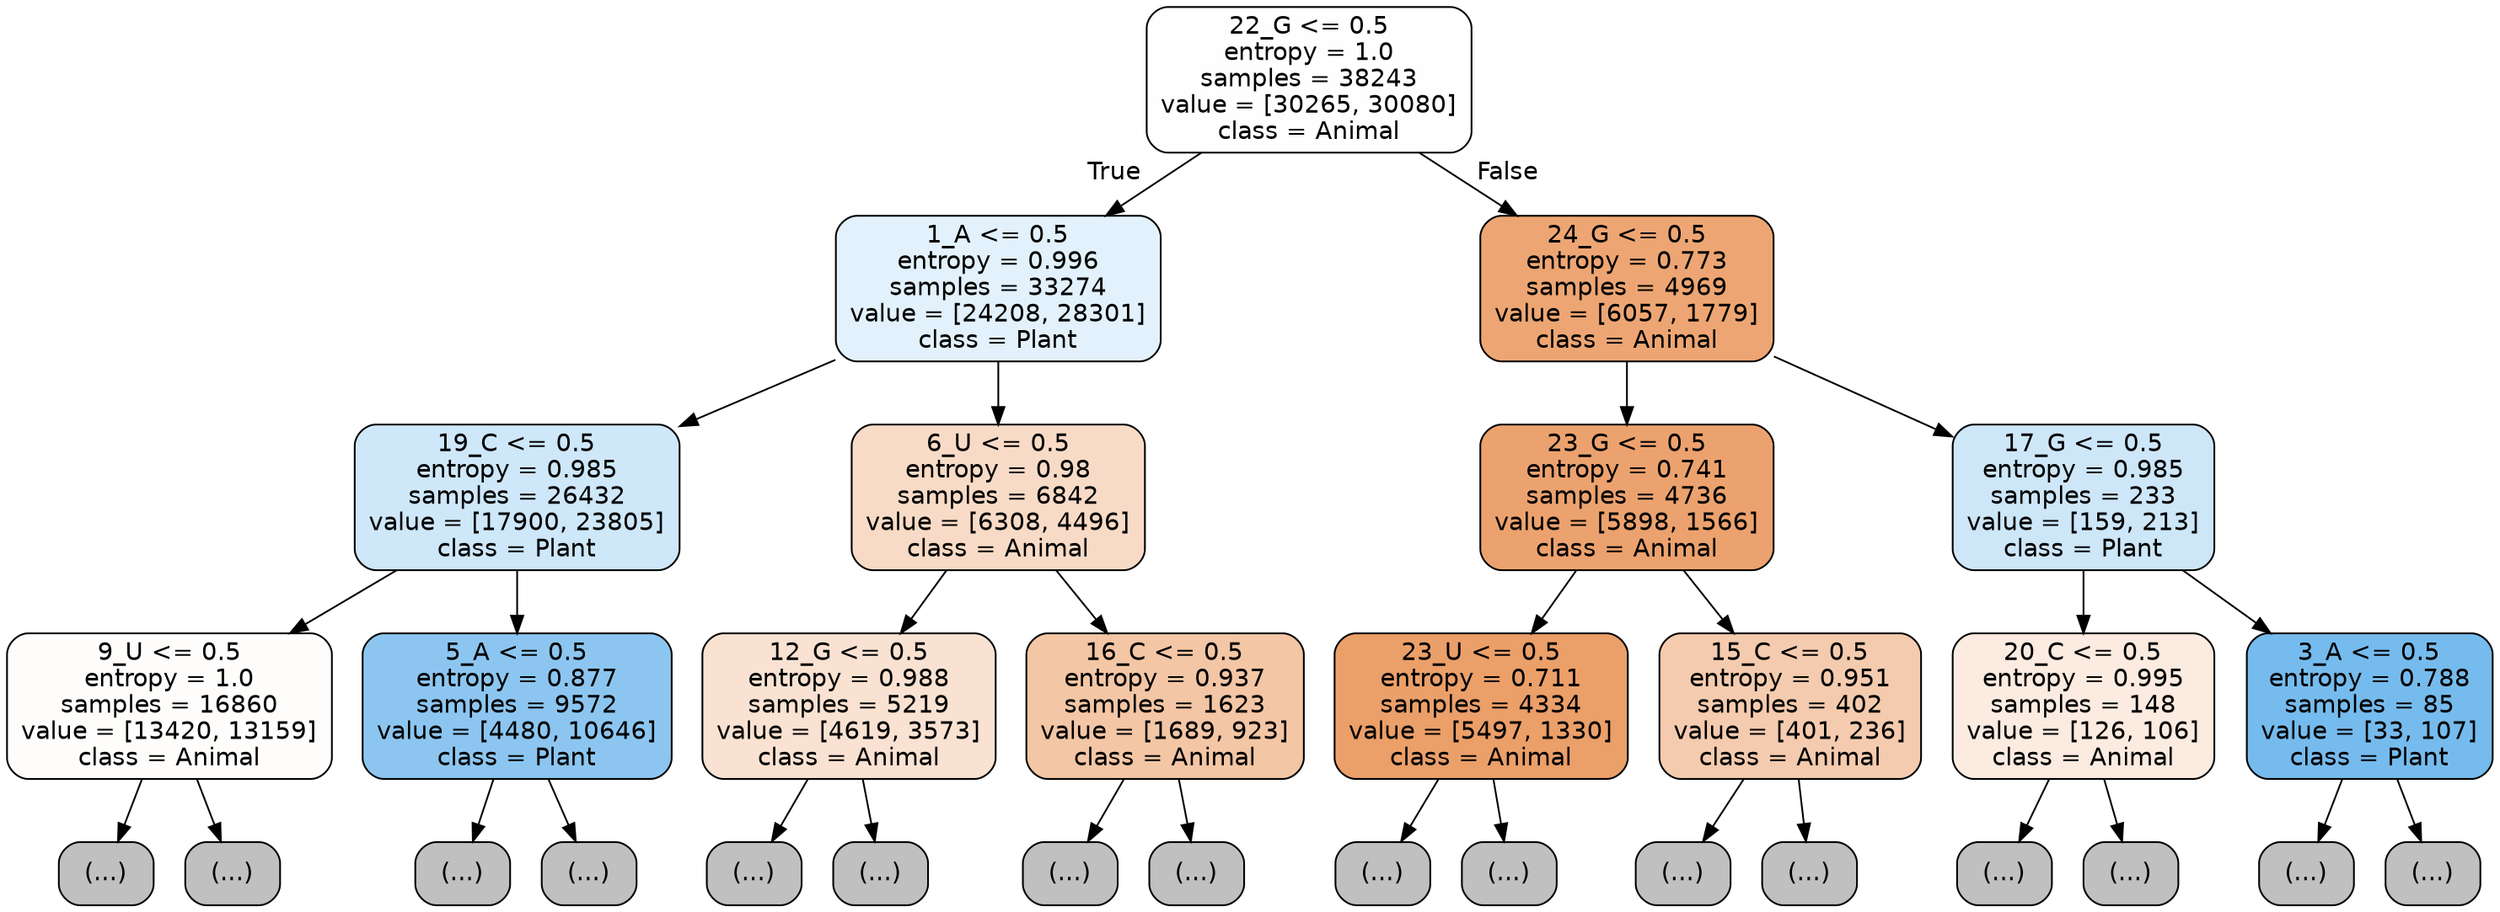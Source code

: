 digraph Tree {
node [shape=box, style="filled, rounded", color="black", fontname="helvetica"] ;
edge [fontname="helvetica"] ;
0 [label="22_G <= 0.5\nentropy = 1.0\nsamples = 38243\nvalue = [30265, 30080]\nclass = Animal", fillcolor="#fffefe"] ;
1 [label="1_A <= 0.5\nentropy = 0.996\nsamples = 33274\nvalue = [24208, 28301]\nclass = Plant", fillcolor="#e2f1fb"] ;
0 -> 1 [labeldistance=2.5, labelangle=45, headlabel="True"] ;
2 [label="19_C <= 0.5\nentropy = 0.985\nsamples = 26432\nvalue = [17900, 23805]\nclass = Plant", fillcolor="#cee7f9"] ;
1 -> 2 ;
3 [label="9_U <= 0.5\nentropy = 1.0\nsamples = 16860\nvalue = [13420, 13159]\nclass = Animal", fillcolor="#fefdfb"] ;
2 -> 3 ;
4 [label="(...)", fillcolor="#C0C0C0"] ;
3 -> 4 ;
5861 [label="(...)", fillcolor="#C0C0C0"] ;
3 -> 5861 ;
8372 [label="5_A <= 0.5\nentropy = 0.877\nsamples = 9572\nvalue = [4480, 10646]\nclass = Plant", fillcolor="#8cc6f0"] ;
2 -> 8372 ;
8373 [label="(...)", fillcolor="#C0C0C0"] ;
8372 -> 8373 ;
10538 [label="(...)", fillcolor="#C0C0C0"] ;
8372 -> 10538 ;
11261 [label="6_U <= 0.5\nentropy = 0.98\nsamples = 6842\nvalue = [6308, 4496]\nclass = Animal", fillcolor="#f8dbc6"] ;
1 -> 11261 ;
11262 [label="12_G <= 0.5\nentropy = 0.988\nsamples = 5219\nvalue = [4619, 3573]\nclass = Animal", fillcolor="#f9e2d2"] ;
11261 -> 11262 ;
11263 [label="(...)", fillcolor="#C0C0C0"] ;
11262 -> 11263 ;
13146 [label="(...)", fillcolor="#C0C0C0"] ;
11262 -> 13146 ;
13807 [label="16_C <= 0.5\nentropy = 0.937\nsamples = 1623\nvalue = [1689, 923]\nclass = Animal", fillcolor="#f3c6a5"] ;
11261 -> 13807 ;
13808 [label="(...)", fillcolor="#C0C0C0"] ;
13807 -> 13808 ;
14553 [label="(...)", fillcolor="#C0C0C0"] ;
13807 -> 14553 ;
14740 [label="24_G <= 0.5\nentropy = 0.773\nsamples = 4969\nvalue = [6057, 1779]\nclass = Animal", fillcolor="#eda673"] ;
0 -> 14740 [labeldistance=2.5, labelangle=-45, headlabel="False"] ;
14741 [label="23_G <= 0.5\nentropy = 0.741\nsamples = 4736\nvalue = [5898, 1566]\nclass = Animal", fillcolor="#eca26e"] ;
14740 -> 14741 ;
14742 [label="23_U <= 0.5\nentropy = 0.711\nsamples = 4334\nvalue = [5497, 1330]\nclass = Animal", fillcolor="#eb9f69"] ;
14741 -> 14742 ;
14743 [label="(...)", fillcolor="#C0C0C0"] ;
14742 -> 14743 ;
16250 [label="(...)", fillcolor="#C0C0C0"] ;
14742 -> 16250 ;
16473 [label="15_C <= 0.5\nentropy = 0.951\nsamples = 402\nvalue = [401, 236]\nclass = Animal", fillcolor="#f4cbae"] ;
14741 -> 16473 ;
16474 [label="(...)", fillcolor="#C0C0C0"] ;
16473 -> 16474 ;
16615 [label="(...)", fillcolor="#C0C0C0"] ;
16473 -> 16615 ;
16636 [label="17_G <= 0.5\nentropy = 0.985\nsamples = 233\nvalue = [159, 213]\nclass = Plant", fillcolor="#cde6f8"] ;
14740 -> 16636 ;
16637 [label="20_C <= 0.5\nentropy = 0.995\nsamples = 148\nvalue = [126, 106]\nclass = Animal", fillcolor="#fbebe0"] ;
16636 -> 16637 ;
16638 [label="(...)", fillcolor="#C0C0C0"] ;
16637 -> 16638 ;
16701 [label="(...)", fillcolor="#C0C0C0"] ;
16637 -> 16701 ;
16734 [label="3_A <= 0.5\nentropy = 0.788\nsamples = 85\nvalue = [33, 107]\nclass = Plant", fillcolor="#76bbed"] ;
16636 -> 16734 ;
16735 [label="(...)", fillcolor="#C0C0C0"] ;
16734 -> 16735 ;
16768 [label="(...)", fillcolor="#C0C0C0"] ;
16734 -> 16768 ;
}